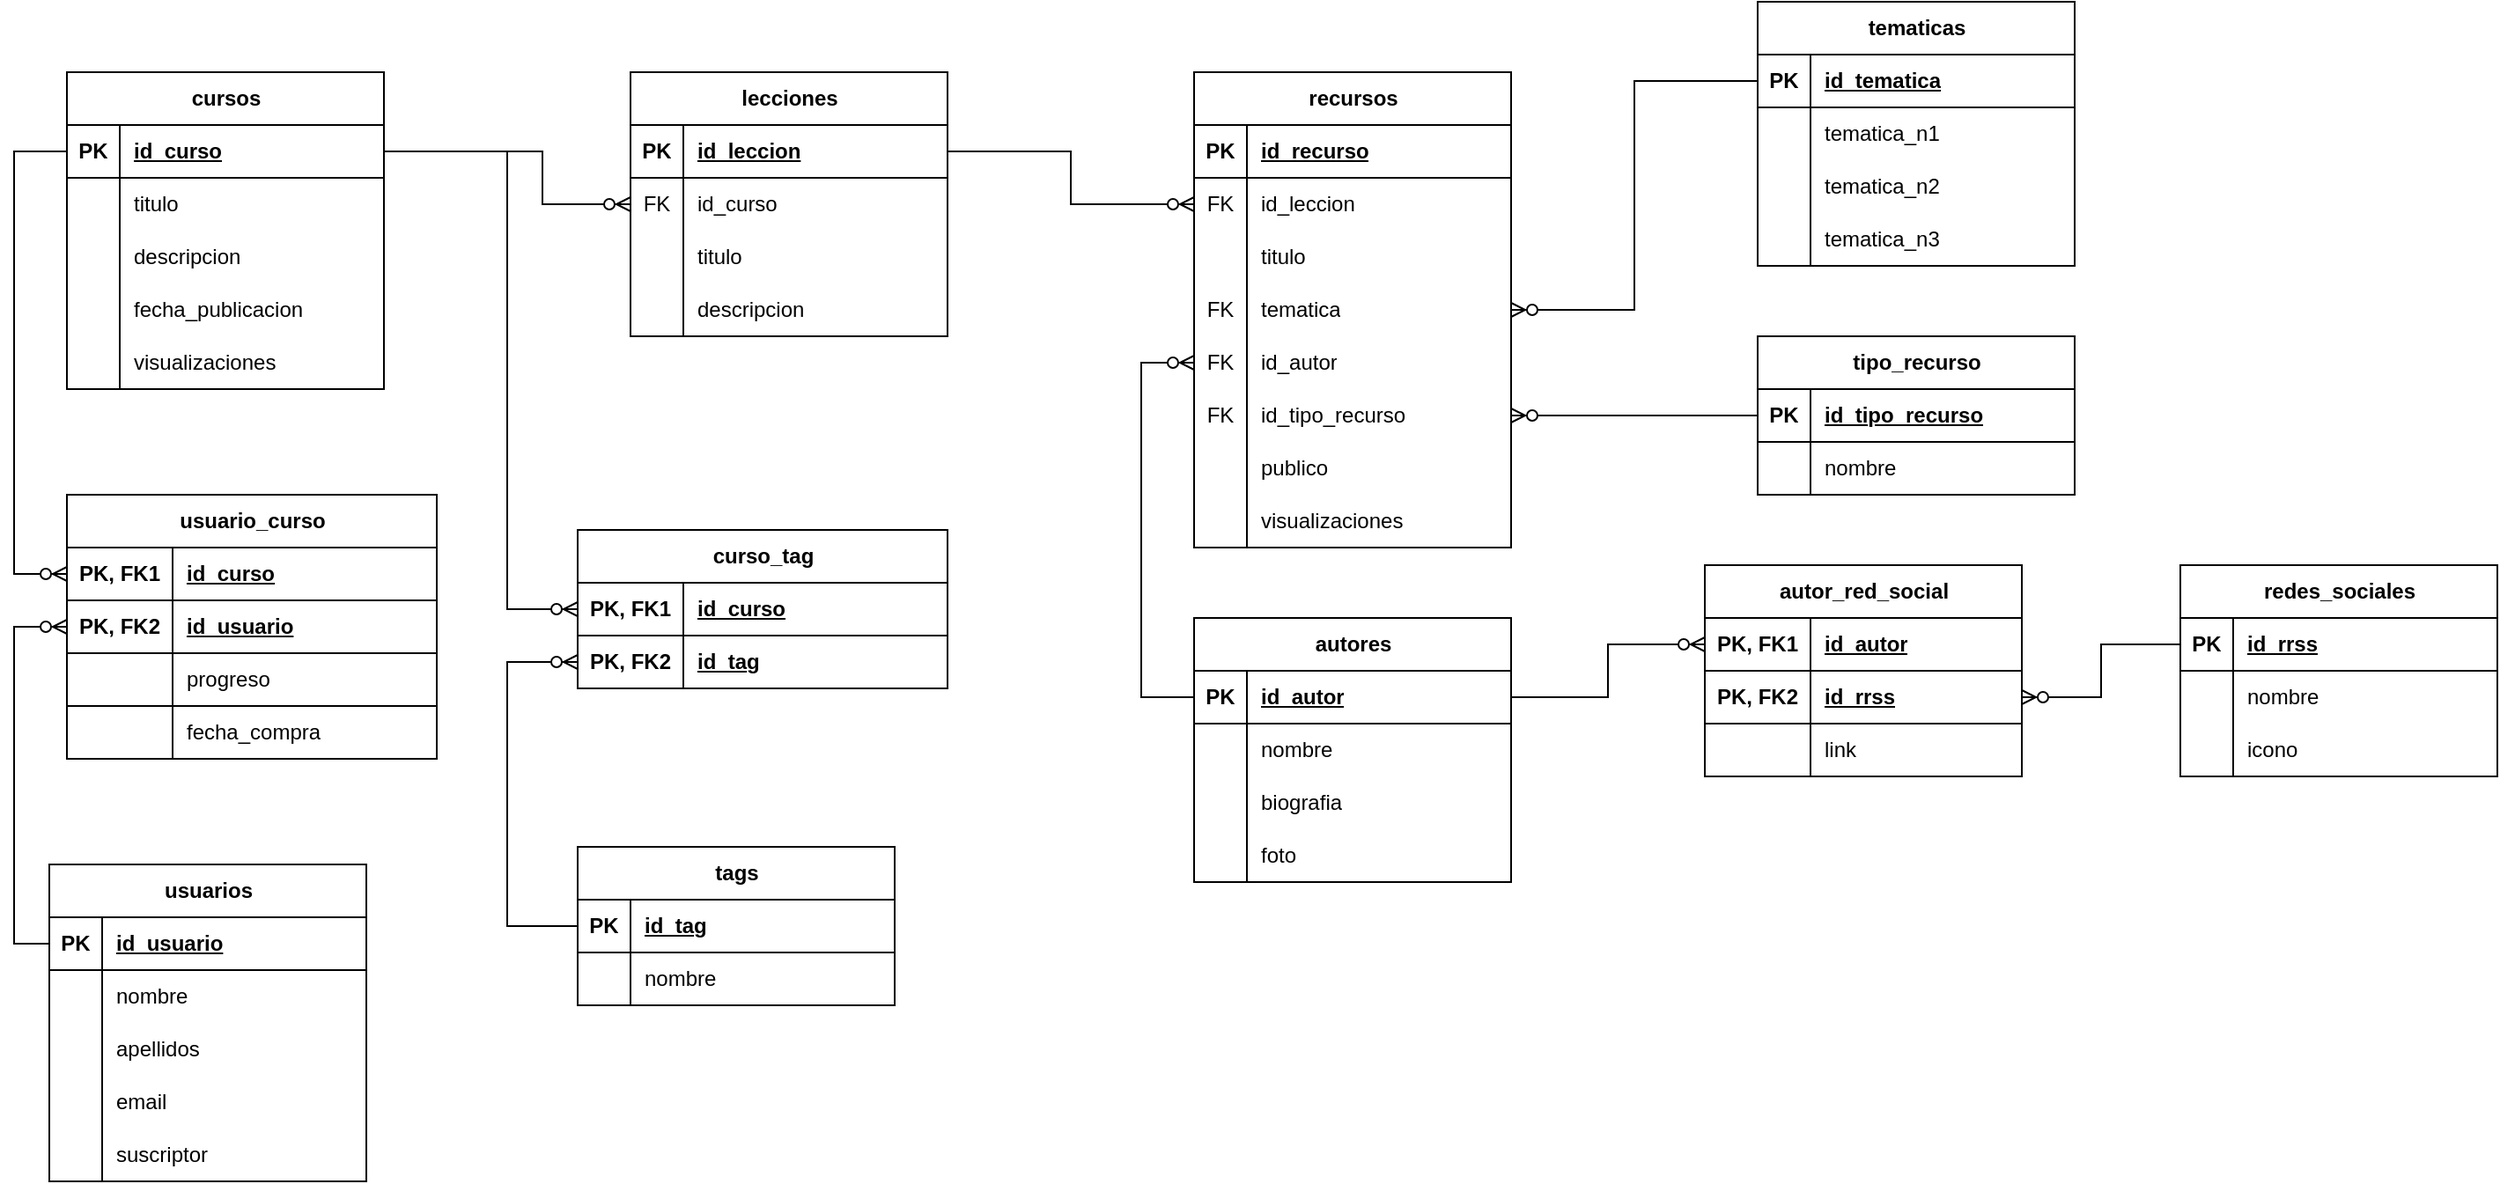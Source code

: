 <mxfile version="26.2.8">
  <diagram name="Página-1" id="FjMzwMUSbErjidR7K9Da">
    <mxGraphModel dx="1712" dy="-471" grid="1" gridSize="10" guides="1" tooltips="1" connect="1" arrows="1" fold="1" page="1" pageScale="1" pageWidth="827" pageHeight="1169" math="0" shadow="0">
      <root>
        <mxCell id="0" />
        <mxCell id="1" parent="0" />
        <mxCell id="FXsatNI8dLr1pFDbb4i8-1" value="cursos" style="shape=table;startSize=30;container=1;collapsible=1;childLayout=tableLayout;fixedRows=1;rowLines=0;fontStyle=1;align=center;resizeLast=1;html=1;" parent="1" vertex="1">
          <mxGeometry x="110" y="1280" width="180" height="180" as="geometry" />
        </mxCell>
        <mxCell id="FXsatNI8dLr1pFDbb4i8-2" value="" style="shape=tableRow;horizontal=0;startSize=0;swimlaneHead=0;swimlaneBody=0;fillColor=none;collapsible=0;dropTarget=0;points=[[0,0.5],[1,0.5]];portConstraint=eastwest;top=0;left=0;right=0;bottom=1;" parent="FXsatNI8dLr1pFDbb4i8-1" vertex="1">
          <mxGeometry y="30" width="180" height="30" as="geometry" />
        </mxCell>
        <mxCell id="FXsatNI8dLr1pFDbb4i8-3" value="PK" style="shape=partialRectangle;connectable=0;fillColor=none;top=0;left=0;bottom=0;right=0;fontStyle=1;overflow=hidden;whiteSpace=wrap;html=1;" parent="FXsatNI8dLr1pFDbb4i8-2" vertex="1">
          <mxGeometry width="30" height="30" as="geometry">
            <mxRectangle width="30" height="30" as="alternateBounds" />
          </mxGeometry>
        </mxCell>
        <mxCell id="FXsatNI8dLr1pFDbb4i8-4" value="id_curso" style="shape=partialRectangle;connectable=0;fillColor=none;top=0;left=0;bottom=0;right=0;align=left;spacingLeft=6;fontStyle=5;overflow=hidden;whiteSpace=wrap;html=1;" parent="FXsatNI8dLr1pFDbb4i8-2" vertex="1">
          <mxGeometry x="30" width="150" height="30" as="geometry">
            <mxRectangle width="150" height="30" as="alternateBounds" />
          </mxGeometry>
        </mxCell>
        <mxCell id="FXsatNI8dLr1pFDbb4i8-5" value="" style="shape=tableRow;horizontal=0;startSize=0;swimlaneHead=0;swimlaneBody=0;fillColor=none;collapsible=0;dropTarget=0;points=[[0,0.5],[1,0.5]];portConstraint=eastwest;top=0;left=0;right=0;bottom=0;" parent="FXsatNI8dLr1pFDbb4i8-1" vertex="1">
          <mxGeometry y="60" width="180" height="30" as="geometry" />
        </mxCell>
        <mxCell id="FXsatNI8dLr1pFDbb4i8-6" value="" style="shape=partialRectangle;connectable=0;fillColor=none;top=0;left=0;bottom=0;right=0;editable=1;overflow=hidden;whiteSpace=wrap;html=1;" parent="FXsatNI8dLr1pFDbb4i8-5" vertex="1">
          <mxGeometry width="30" height="30" as="geometry">
            <mxRectangle width="30" height="30" as="alternateBounds" />
          </mxGeometry>
        </mxCell>
        <mxCell id="FXsatNI8dLr1pFDbb4i8-7" value="titulo" style="shape=partialRectangle;connectable=0;fillColor=none;top=0;left=0;bottom=0;right=0;align=left;spacingLeft=6;overflow=hidden;whiteSpace=wrap;html=1;" parent="FXsatNI8dLr1pFDbb4i8-5" vertex="1">
          <mxGeometry x="30" width="150" height="30" as="geometry">
            <mxRectangle width="150" height="30" as="alternateBounds" />
          </mxGeometry>
        </mxCell>
        <mxCell id="FXsatNI8dLr1pFDbb4i8-14" value="" style="shape=tableRow;horizontal=0;startSize=0;swimlaneHead=0;swimlaneBody=0;fillColor=none;collapsible=0;dropTarget=0;points=[[0,0.5],[1,0.5]];portConstraint=eastwest;top=0;left=0;right=0;bottom=0;" parent="FXsatNI8dLr1pFDbb4i8-1" vertex="1">
          <mxGeometry y="90" width="180" height="30" as="geometry" />
        </mxCell>
        <mxCell id="FXsatNI8dLr1pFDbb4i8-15" value="" style="shape=partialRectangle;connectable=0;fillColor=none;top=0;left=0;bottom=0;right=0;editable=1;overflow=hidden;whiteSpace=wrap;html=1;" parent="FXsatNI8dLr1pFDbb4i8-14" vertex="1">
          <mxGeometry width="30" height="30" as="geometry">
            <mxRectangle width="30" height="30" as="alternateBounds" />
          </mxGeometry>
        </mxCell>
        <mxCell id="FXsatNI8dLr1pFDbb4i8-16" value="descripcion" style="shape=partialRectangle;connectable=0;fillColor=none;top=0;left=0;bottom=0;right=0;align=left;spacingLeft=6;overflow=hidden;whiteSpace=wrap;html=1;" parent="FXsatNI8dLr1pFDbb4i8-14" vertex="1">
          <mxGeometry x="30" width="150" height="30" as="geometry">
            <mxRectangle width="150" height="30" as="alternateBounds" />
          </mxGeometry>
        </mxCell>
        <mxCell id="FXsatNI8dLr1pFDbb4i8-11" value="" style="shape=tableRow;horizontal=0;startSize=0;swimlaneHead=0;swimlaneBody=0;fillColor=none;collapsible=0;dropTarget=0;points=[[0,0.5],[1,0.5]];portConstraint=eastwest;top=0;left=0;right=0;bottom=0;" parent="FXsatNI8dLr1pFDbb4i8-1" vertex="1">
          <mxGeometry y="120" width="180" height="30" as="geometry" />
        </mxCell>
        <mxCell id="FXsatNI8dLr1pFDbb4i8-12" value="" style="shape=partialRectangle;connectable=0;fillColor=none;top=0;left=0;bottom=0;right=0;editable=1;overflow=hidden;whiteSpace=wrap;html=1;" parent="FXsatNI8dLr1pFDbb4i8-11" vertex="1">
          <mxGeometry width="30" height="30" as="geometry">
            <mxRectangle width="30" height="30" as="alternateBounds" />
          </mxGeometry>
        </mxCell>
        <mxCell id="FXsatNI8dLr1pFDbb4i8-13" value="fecha_publicacion" style="shape=partialRectangle;connectable=0;fillColor=none;top=0;left=0;bottom=0;right=0;align=left;spacingLeft=6;overflow=hidden;whiteSpace=wrap;html=1;" parent="FXsatNI8dLr1pFDbb4i8-11" vertex="1">
          <mxGeometry x="30" width="150" height="30" as="geometry">
            <mxRectangle width="150" height="30" as="alternateBounds" />
          </mxGeometry>
        </mxCell>
        <mxCell id="ws1xLq05kjZ-GhgYhQx--262" value="" style="shape=tableRow;horizontal=0;startSize=0;swimlaneHead=0;swimlaneBody=0;fillColor=none;collapsible=0;dropTarget=0;points=[[0,0.5],[1,0.5]];portConstraint=eastwest;top=0;left=0;right=0;bottom=0;" vertex="1" parent="FXsatNI8dLr1pFDbb4i8-1">
          <mxGeometry y="150" width="180" height="30" as="geometry" />
        </mxCell>
        <mxCell id="ws1xLq05kjZ-GhgYhQx--263" value="" style="shape=partialRectangle;connectable=0;fillColor=none;top=0;left=0;bottom=0;right=0;editable=1;overflow=hidden;whiteSpace=wrap;html=1;" vertex="1" parent="ws1xLq05kjZ-GhgYhQx--262">
          <mxGeometry width="30" height="30" as="geometry">
            <mxRectangle width="30" height="30" as="alternateBounds" />
          </mxGeometry>
        </mxCell>
        <mxCell id="ws1xLq05kjZ-GhgYhQx--264" value="visualizaciones" style="shape=partialRectangle;connectable=0;fillColor=none;top=0;left=0;bottom=0;right=0;align=left;spacingLeft=6;overflow=hidden;whiteSpace=wrap;html=1;" vertex="1" parent="ws1xLq05kjZ-GhgYhQx--262">
          <mxGeometry x="30" width="150" height="30" as="geometry">
            <mxRectangle width="150" height="30" as="alternateBounds" />
          </mxGeometry>
        </mxCell>
        <mxCell id="FXsatNI8dLr1pFDbb4i8-17" value="lecciones" style="shape=table;startSize=30;container=1;collapsible=1;childLayout=tableLayout;fixedRows=1;rowLines=0;fontStyle=1;align=center;resizeLast=1;html=1;" parent="1" vertex="1">
          <mxGeometry x="430" y="1280" width="180" height="150" as="geometry" />
        </mxCell>
        <mxCell id="FXsatNI8dLr1pFDbb4i8-18" value="" style="shape=tableRow;horizontal=0;startSize=0;swimlaneHead=0;swimlaneBody=0;fillColor=none;collapsible=0;dropTarget=0;points=[[0,0.5],[1,0.5]];portConstraint=eastwest;top=0;left=0;right=0;bottom=1;" parent="FXsatNI8dLr1pFDbb4i8-17" vertex="1">
          <mxGeometry y="30" width="180" height="30" as="geometry" />
        </mxCell>
        <mxCell id="FXsatNI8dLr1pFDbb4i8-19" value="PK" style="shape=partialRectangle;connectable=0;fillColor=none;top=0;left=0;bottom=0;right=0;fontStyle=1;overflow=hidden;whiteSpace=wrap;html=1;" parent="FXsatNI8dLr1pFDbb4i8-18" vertex="1">
          <mxGeometry width="30" height="30" as="geometry">
            <mxRectangle width="30" height="30" as="alternateBounds" />
          </mxGeometry>
        </mxCell>
        <mxCell id="FXsatNI8dLr1pFDbb4i8-20" value="id_leccion" style="shape=partialRectangle;connectable=0;fillColor=none;top=0;left=0;bottom=0;right=0;align=left;spacingLeft=6;fontStyle=5;overflow=hidden;whiteSpace=wrap;html=1;" parent="FXsatNI8dLr1pFDbb4i8-18" vertex="1">
          <mxGeometry x="30" width="150" height="30" as="geometry">
            <mxRectangle width="150" height="30" as="alternateBounds" />
          </mxGeometry>
        </mxCell>
        <mxCell id="FXsatNI8dLr1pFDbb4i8-21" value="" style="shape=tableRow;horizontal=0;startSize=0;swimlaneHead=0;swimlaneBody=0;fillColor=none;collapsible=0;dropTarget=0;points=[[0,0.5],[1,0.5]];portConstraint=eastwest;top=0;left=0;right=0;bottom=0;" parent="FXsatNI8dLr1pFDbb4i8-17" vertex="1">
          <mxGeometry y="60" width="180" height="30" as="geometry" />
        </mxCell>
        <mxCell id="FXsatNI8dLr1pFDbb4i8-22" value="FK" style="shape=partialRectangle;connectable=0;fillColor=none;top=0;left=0;bottom=0;right=0;editable=1;overflow=hidden;whiteSpace=wrap;html=1;" parent="FXsatNI8dLr1pFDbb4i8-21" vertex="1">
          <mxGeometry width="30" height="30" as="geometry">
            <mxRectangle width="30" height="30" as="alternateBounds" />
          </mxGeometry>
        </mxCell>
        <mxCell id="FXsatNI8dLr1pFDbb4i8-23" value="id_curso" style="shape=partialRectangle;connectable=0;fillColor=none;top=0;left=0;bottom=0;right=0;align=left;spacingLeft=6;overflow=hidden;whiteSpace=wrap;html=1;" parent="FXsatNI8dLr1pFDbb4i8-21" vertex="1">
          <mxGeometry x="30" width="150" height="30" as="geometry">
            <mxRectangle width="150" height="30" as="alternateBounds" />
          </mxGeometry>
        </mxCell>
        <mxCell id="FXsatNI8dLr1pFDbb4i8-24" value="" style="shape=tableRow;horizontal=0;startSize=0;swimlaneHead=0;swimlaneBody=0;fillColor=none;collapsible=0;dropTarget=0;points=[[0,0.5],[1,0.5]];portConstraint=eastwest;top=0;left=0;right=0;bottom=0;" parent="FXsatNI8dLr1pFDbb4i8-17" vertex="1">
          <mxGeometry y="90" width="180" height="30" as="geometry" />
        </mxCell>
        <mxCell id="FXsatNI8dLr1pFDbb4i8-25" value="&lt;span style=&quot;white-space: pre;&quot;&gt;&#x9;&lt;/span&gt;" style="shape=partialRectangle;connectable=0;fillColor=none;top=0;left=0;bottom=0;right=0;editable=1;overflow=hidden;whiteSpace=wrap;html=1;" parent="FXsatNI8dLr1pFDbb4i8-24" vertex="1">
          <mxGeometry width="30" height="30" as="geometry">
            <mxRectangle width="30" height="30" as="alternateBounds" />
          </mxGeometry>
        </mxCell>
        <mxCell id="FXsatNI8dLr1pFDbb4i8-26" value="titulo" style="shape=partialRectangle;connectable=0;fillColor=none;top=0;left=0;bottom=0;right=0;align=left;spacingLeft=6;overflow=hidden;whiteSpace=wrap;html=1;" parent="FXsatNI8dLr1pFDbb4i8-24" vertex="1">
          <mxGeometry x="30" width="150" height="30" as="geometry">
            <mxRectangle width="150" height="30" as="alternateBounds" />
          </mxGeometry>
        </mxCell>
        <mxCell id="FXsatNI8dLr1pFDbb4i8-27" value="" style="shape=tableRow;horizontal=0;startSize=0;swimlaneHead=0;swimlaneBody=0;fillColor=none;collapsible=0;dropTarget=0;points=[[0,0.5],[1,0.5]];portConstraint=eastwest;top=0;left=0;right=0;bottom=0;" parent="FXsatNI8dLr1pFDbb4i8-17" vertex="1">
          <mxGeometry y="120" width="180" height="30" as="geometry" />
        </mxCell>
        <mxCell id="FXsatNI8dLr1pFDbb4i8-28" value="" style="shape=partialRectangle;connectable=0;fillColor=none;top=0;left=0;bottom=0;right=0;editable=1;overflow=hidden;whiteSpace=wrap;html=1;" parent="FXsatNI8dLr1pFDbb4i8-27" vertex="1">
          <mxGeometry width="30" height="30" as="geometry">
            <mxRectangle width="30" height="30" as="alternateBounds" />
          </mxGeometry>
        </mxCell>
        <mxCell id="FXsatNI8dLr1pFDbb4i8-29" value="descripcion" style="shape=partialRectangle;connectable=0;fillColor=none;top=0;left=0;bottom=0;right=0;align=left;spacingLeft=6;overflow=hidden;whiteSpace=wrap;html=1;" parent="FXsatNI8dLr1pFDbb4i8-27" vertex="1">
          <mxGeometry x="30" width="150" height="30" as="geometry">
            <mxRectangle width="150" height="30" as="alternateBounds" />
          </mxGeometry>
        </mxCell>
        <mxCell id="FXsatNI8dLr1pFDbb4i8-30" value="recursos" style="shape=table;startSize=30;container=1;collapsible=1;childLayout=tableLayout;fixedRows=1;rowLines=0;fontStyle=1;align=center;resizeLast=1;html=1;" parent="1" vertex="1">
          <mxGeometry x="750" y="1280" width="180" height="270" as="geometry" />
        </mxCell>
        <mxCell id="FXsatNI8dLr1pFDbb4i8-31" value="" style="shape=tableRow;horizontal=0;startSize=0;swimlaneHead=0;swimlaneBody=0;fillColor=none;collapsible=0;dropTarget=0;points=[[0,0.5],[1,0.5]];portConstraint=eastwest;top=0;left=0;right=0;bottom=1;" parent="FXsatNI8dLr1pFDbb4i8-30" vertex="1">
          <mxGeometry y="30" width="180" height="30" as="geometry" />
        </mxCell>
        <mxCell id="FXsatNI8dLr1pFDbb4i8-32" value="PK" style="shape=partialRectangle;connectable=0;fillColor=none;top=0;left=0;bottom=0;right=0;fontStyle=1;overflow=hidden;whiteSpace=wrap;html=1;" parent="FXsatNI8dLr1pFDbb4i8-31" vertex="1">
          <mxGeometry width="30" height="30" as="geometry">
            <mxRectangle width="30" height="30" as="alternateBounds" />
          </mxGeometry>
        </mxCell>
        <mxCell id="FXsatNI8dLr1pFDbb4i8-33" value="id_recurso" style="shape=partialRectangle;connectable=0;fillColor=none;top=0;left=0;bottom=0;right=0;align=left;spacingLeft=6;fontStyle=5;overflow=hidden;whiteSpace=wrap;html=1;" parent="FXsatNI8dLr1pFDbb4i8-31" vertex="1">
          <mxGeometry x="30" width="150" height="30" as="geometry">
            <mxRectangle width="150" height="30" as="alternateBounds" />
          </mxGeometry>
        </mxCell>
        <mxCell id="FXsatNI8dLr1pFDbb4i8-34" value="" style="shape=tableRow;horizontal=0;startSize=0;swimlaneHead=0;swimlaneBody=0;fillColor=none;collapsible=0;dropTarget=0;points=[[0,0.5],[1,0.5]];portConstraint=eastwest;top=0;left=0;right=0;bottom=0;" parent="FXsatNI8dLr1pFDbb4i8-30" vertex="1">
          <mxGeometry y="60" width="180" height="30" as="geometry" />
        </mxCell>
        <mxCell id="FXsatNI8dLr1pFDbb4i8-35" value="FK" style="shape=partialRectangle;connectable=0;fillColor=none;top=0;left=0;bottom=0;right=0;editable=1;overflow=hidden;whiteSpace=wrap;html=1;" parent="FXsatNI8dLr1pFDbb4i8-34" vertex="1">
          <mxGeometry width="30" height="30" as="geometry">
            <mxRectangle width="30" height="30" as="alternateBounds" />
          </mxGeometry>
        </mxCell>
        <mxCell id="FXsatNI8dLr1pFDbb4i8-36" value="id_leccion" style="shape=partialRectangle;connectable=0;fillColor=none;top=0;left=0;bottom=0;right=0;align=left;spacingLeft=6;overflow=hidden;whiteSpace=wrap;html=1;" parent="FXsatNI8dLr1pFDbb4i8-34" vertex="1">
          <mxGeometry x="30" width="150" height="30" as="geometry">
            <mxRectangle width="150" height="30" as="alternateBounds" />
          </mxGeometry>
        </mxCell>
        <mxCell id="ws1xLq05kjZ-GhgYhQx--1" value="" style="shape=tableRow;horizontal=0;startSize=0;swimlaneHead=0;swimlaneBody=0;fillColor=none;collapsible=0;dropTarget=0;points=[[0,0.5],[1,0.5]];portConstraint=eastwest;top=0;left=0;right=0;bottom=0;" vertex="1" parent="FXsatNI8dLr1pFDbb4i8-30">
          <mxGeometry y="90" width="180" height="30" as="geometry" />
        </mxCell>
        <mxCell id="ws1xLq05kjZ-GhgYhQx--2" value="" style="shape=partialRectangle;connectable=0;fillColor=none;top=0;left=0;bottom=0;right=0;editable=1;overflow=hidden;whiteSpace=wrap;html=1;" vertex="1" parent="ws1xLq05kjZ-GhgYhQx--1">
          <mxGeometry width="30" height="30" as="geometry">
            <mxRectangle width="30" height="30" as="alternateBounds" />
          </mxGeometry>
        </mxCell>
        <mxCell id="ws1xLq05kjZ-GhgYhQx--3" value="titulo" style="shape=partialRectangle;connectable=0;fillColor=none;top=0;left=0;bottom=0;right=0;align=left;spacingLeft=6;overflow=hidden;whiteSpace=wrap;html=1;" vertex="1" parent="ws1xLq05kjZ-GhgYhQx--1">
          <mxGeometry x="30" width="150" height="30" as="geometry">
            <mxRectangle width="150" height="30" as="alternateBounds" />
          </mxGeometry>
        </mxCell>
        <mxCell id="FXsatNI8dLr1pFDbb4i8-37" value="" style="shape=tableRow;horizontal=0;startSize=0;swimlaneHead=0;swimlaneBody=0;fillColor=none;collapsible=0;dropTarget=0;points=[[0,0.5],[1,0.5]];portConstraint=eastwest;top=0;left=0;right=0;bottom=0;" parent="FXsatNI8dLr1pFDbb4i8-30" vertex="1">
          <mxGeometry y="120" width="180" height="30" as="geometry" />
        </mxCell>
        <mxCell id="FXsatNI8dLr1pFDbb4i8-38" value="&lt;div&gt;FK&lt;/div&gt;" style="shape=partialRectangle;connectable=0;fillColor=none;top=0;left=0;bottom=0;right=0;editable=1;overflow=hidden;whiteSpace=wrap;html=1;" parent="FXsatNI8dLr1pFDbb4i8-37" vertex="1">
          <mxGeometry width="30" height="30" as="geometry">
            <mxRectangle width="30" height="30" as="alternateBounds" />
          </mxGeometry>
        </mxCell>
        <mxCell id="FXsatNI8dLr1pFDbb4i8-39" value="&lt;div&gt;tematica&lt;/div&gt;" style="shape=partialRectangle;connectable=0;fillColor=none;top=0;left=0;bottom=0;right=0;align=left;spacingLeft=6;overflow=hidden;whiteSpace=wrap;html=1;" parent="FXsatNI8dLr1pFDbb4i8-37" vertex="1">
          <mxGeometry x="30" width="150" height="30" as="geometry">
            <mxRectangle width="150" height="30" as="alternateBounds" />
          </mxGeometry>
        </mxCell>
        <mxCell id="FXsatNI8dLr1pFDbb4i8-56" value="" style="shape=tableRow;horizontal=0;startSize=0;swimlaneHead=0;swimlaneBody=0;fillColor=none;collapsible=0;dropTarget=0;points=[[0,0.5],[1,0.5]];portConstraint=eastwest;top=0;left=0;right=0;bottom=0;" parent="FXsatNI8dLr1pFDbb4i8-30" vertex="1">
          <mxGeometry y="150" width="180" height="30" as="geometry" />
        </mxCell>
        <mxCell id="FXsatNI8dLr1pFDbb4i8-57" value="FK" style="shape=partialRectangle;connectable=0;fillColor=none;top=0;left=0;bottom=0;right=0;editable=1;overflow=hidden;whiteSpace=wrap;html=1;" parent="FXsatNI8dLr1pFDbb4i8-56" vertex="1">
          <mxGeometry width="30" height="30" as="geometry">
            <mxRectangle width="30" height="30" as="alternateBounds" />
          </mxGeometry>
        </mxCell>
        <mxCell id="FXsatNI8dLr1pFDbb4i8-58" value="id_autor" style="shape=partialRectangle;connectable=0;fillColor=none;top=0;left=0;bottom=0;right=0;align=left;spacingLeft=6;overflow=hidden;whiteSpace=wrap;html=1;" parent="FXsatNI8dLr1pFDbb4i8-56" vertex="1">
          <mxGeometry x="30" width="150" height="30" as="geometry">
            <mxRectangle width="150" height="30" as="alternateBounds" />
          </mxGeometry>
        </mxCell>
        <mxCell id="FXsatNI8dLr1pFDbb4i8-40" value="" style="shape=tableRow;horizontal=0;startSize=0;swimlaneHead=0;swimlaneBody=0;fillColor=none;collapsible=0;dropTarget=0;points=[[0,0.5],[1,0.5]];portConstraint=eastwest;top=0;left=0;right=0;bottom=0;" parent="FXsatNI8dLr1pFDbb4i8-30" vertex="1">
          <mxGeometry y="180" width="180" height="30" as="geometry" />
        </mxCell>
        <mxCell id="FXsatNI8dLr1pFDbb4i8-41" value="FK" style="shape=partialRectangle;connectable=0;fillColor=none;top=0;left=0;bottom=0;right=0;editable=1;overflow=hidden;whiteSpace=wrap;html=1;" parent="FXsatNI8dLr1pFDbb4i8-40" vertex="1">
          <mxGeometry width="30" height="30" as="geometry">
            <mxRectangle width="30" height="30" as="alternateBounds" />
          </mxGeometry>
        </mxCell>
        <mxCell id="FXsatNI8dLr1pFDbb4i8-42" value="id_tipo_recurso" style="shape=partialRectangle;connectable=0;fillColor=none;top=0;left=0;bottom=0;right=0;align=left;spacingLeft=6;overflow=hidden;whiteSpace=wrap;html=1;" parent="FXsatNI8dLr1pFDbb4i8-40" vertex="1">
          <mxGeometry x="30" width="150" height="30" as="geometry">
            <mxRectangle width="150" height="30" as="alternateBounds" />
          </mxGeometry>
        </mxCell>
        <mxCell id="ws1xLq05kjZ-GhgYhQx--156" value="" style="shape=tableRow;horizontal=0;startSize=0;swimlaneHead=0;swimlaneBody=0;fillColor=none;collapsible=0;dropTarget=0;points=[[0,0.5],[1,0.5]];portConstraint=eastwest;top=0;left=0;right=0;bottom=0;" vertex="1" parent="FXsatNI8dLr1pFDbb4i8-30">
          <mxGeometry y="210" width="180" height="30" as="geometry" />
        </mxCell>
        <mxCell id="ws1xLq05kjZ-GhgYhQx--157" value="" style="shape=partialRectangle;connectable=0;fillColor=none;top=0;left=0;bottom=0;right=0;editable=1;overflow=hidden;whiteSpace=wrap;html=1;" vertex="1" parent="ws1xLq05kjZ-GhgYhQx--156">
          <mxGeometry width="30" height="30" as="geometry">
            <mxRectangle width="30" height="30" as="alternateBounds" />
          </mxGeometry>
        </mxCell>
        <mxCell id="ws1xLq05kjZ-GhgYhQx--158" value="publico" style="shape=partialRectangle;connectable=0;fillColor=none;top=0;left=0;bottom=0;right=0;align=left;spacingLeft=6;overflow=hidden;whiteSpace=wrap;html=1;" vertex="1" parent="ws1xLq05kjZ-GhgYhQx--156">
          <mxGeometry x="30" width="150" height="30" as="geometry">
            <mxRectangle width="150" height="30" as="alternateBounds" />
          </mxGeometry>
        </mxCell>
        <mxCell id="ws1xLq05kjZ-GhgYhQx--208" value="" style="shape=tableRow;horizontal=0;startSize=0;swimlaneHead=0;swimlaneBody=0;fillColor=none;collapsible=0;dropTarget=0;points=[[0,0.5],[1,0.5]];portConstraint=eastwest;top=0;left=0;right=0;bottom=0;" vertex="1" parent="FXsatNI8dLr1pFDbb4i8-30">
          <mxGeometry y="240" width="180" height="30" as="geometry" />
        </mxCell>
        <mxCell id="ws1xLq05kjZ-GhgYhQx--209" value="" style="shape=partialRectangle;connectable=0;fillColor=none;top=0;left=0;bottom=0;right=0;editable=1;overflow=hidden;whiteSpace=wrap;html=1;" vertex="1" parent="ws1xLq05kjZ-GhgYhQx--208">
          <mxGeometry width="30" height="30" as="geometry">
            <mxRectangle width="30" height="30" as="alternateBounds" />
          </mxGeometry>
        </mxCell>
        <mxCell id="ws1xLq05kjZ-GhgYhQx--210" value="visualizaciones" style="shape=partialRectangle;connectable=0;fillColor=none;top=0;left=0;bottom=0;right=0;align=left;spacingLeft=6;overflow=hidden;whiteSpace=wrap;html=1;" vertex="1" parent="ws1xLq05kjZ-GhgYhQx--208">
          <mxGeometry x="30" width="150" height="30" as="geometry">
            <mxRectangle width="150" height="30" as="alternateBounds" />
          </mxGeometry>
        </mxCell>
        <mxCell id="FXsatNI8dLr1pFDbb4i8-43" value="tipo_recurso" style="shape=table;startSize=30;container=1;collapsible=1;childLayout=tableLayout;fixedRows=1;rowLines=0;fontStyle=1;align=center;resizeLast=1;html=1;" parent="1" vertex="1">
          <mxGeometry x="1070" y="1430" width="180" height="90" as="geometry" />
        </mxCell>
        <mxCell id="FXsatNI8dLr1pFDbb4i8-44" value="" style="shape=tableRow;horizontal=0;startSize=0;swimlaneHead=0;swimlaneBody=0;fillColor=none;collapsible=0;dropTarget=0;points=[[0,0.5],[1,0.5]];portConstraint=eastwest;top=0;left=0;right=0;bottom=1;" parent="FXsatNI8dLr1pFDbb4i8-43" vertex="1">
          <mxGeometry y="30" width="180" height="30" as="geometry" />
        </mxCell>
        <mxCell id="FXsatNI8dLr1pFDbb4i8-45" value="PK" style="shape=partialRectangle;connectable=0;fillColor=none;top=0;left=0;bottom=0;right=0;fontStyle=1;overflow=hidden;whiteSpace=wrap;html=1;" parent="FXsatNI8dLr1pFDbb4i8-44" vertex="1">
          <mxGeometry width="30" height="30" as="geometry">
            <mxRectangle width="30" height="30" as="alternateBounds" />
          </mxGeometry>
        </mxCell>
        <mxCell id="FXsatNI8dLr1pFDbb4i8-46" value="id_tipo_recurso" style="shape=partialRectangle;connectable=0;fillColor=none;top=0;left=0;bottom=0;right=0;align=left;spacingLeft=6;fontStyle=5;overflow=hidden;whiteSpace=wrap;html=1;" parent="FXsatNI8dLr1pFDbb4i8-44" vertex="1">
          <mxGeometry x="30" width="150" height="30" as="geometry">
            <mxRectangle width="150" height="30" as="alternateBounds" />
          </mxGeometry>
        </mxCell>
        <mxCell id="FXsatNI8dLr1pFDbb4i8-47" value="" style="shape=tableRow;horizontal=0;startSize=0;swimlaneHead=0;swimlaneBody=0;fillColor=none;collapsible=0;dropTarget=0;points=[[0,0.5],[1,0.5]];portConstraint=eastwest;top=0;left=0;right=0;bottom=0;" parent="FXsatNI8dLr1pFDbb4i8-43" vertex="1">
          <mxGeometry y="60" width="180" height="30" as="geometry" />
        </mxCell>
        <mxCell id="FXsatNI8dLr1pFDbb4i8-48" value="" style="shape=partialRectangle;connectable=0;fillColor=none;top=0;left=0;bottom=0;right=0;editable=1;overflow=hidden;whiteSpace=wrap;html=1;" parent="FXsatNI8dLr1pFDbb4i8-47" vertex="1">
          <mxGeometry width="30" height="30" as="geometry">
            <mxRectangle width="30" height="30" as="alternateBounds" />
          </mxGeometry>
        </mxCell>
        <mxCell id="FXsatNI8dLr1pFDbb4i8-49" value="nombre" style="shape=partialRectangle;connectable=0;fillColor=none;top=0;left=0;bottom=0;right=0;align=left;spacingLeft=6;overflow=hidden;whiteSpace=wrap;html=1;" parent="FXsatNI8dLr1pFDbb4i8-47" vertex="1">
          <mxGeometry x="30" width="150" height="30" as="geometry">
            <mxRectangle width="150" height="30" as="alternateBounds" />
          </mxGeometry>
        </mxCell>
        <mxCell id="FXsatNI8dLr1pFDbb4i8-75" value="autores" style="shape=table;startSize=30;container=1;collapsible=1;childLayout=tableLayout;fixedRows=1;rowLines=0;fontStyle=1;align=center;resizeLast=1;html=1;" parent="1" vertex="1">
          <mxGeometry x="750" y="1590" width="180" height="150" as="geometry" />
        </mxCell>
        <mxCell id="FXsatNI8dLr1pFDbb4i8-76" value="" style="shape=tableRow;horizontal=0;startSize=0;swimlaneHead=0;swimlaneBody=0;fillColor=none;collapsible=0;dropTarget=0;points=[[0,0.5],[1,0.5]];portConstraint=eastwest;top=0;left=0;right=0;bottom=1;" parent="FXsatNI8dLr1pFDbb4i8-75" vertex="1">
          <mxGeometry y="30" width="180" height="30" as="geometry" />
        </mxCell>
        <mxCell id="FXsatNI8dLr1pFDbb4i8-77" value="PK" style="shape=partialRectangle;connectable=0;fillColor=none;top=0;left=0;bottom=0;right=0;fontStyle=1;overflow=hidden;whiteSpace=wrap;html=1;" parent="FXsatNI8dLr1pFDbb4i8-76" vertex="1">
          <mxGeometry width="30" height="30" as="geometry">
            <mxRectangle width="30" height="30" as="alternateBounds" />
          </mxGeometry>
        </mxCell>
        <mxCell id="FXsatNI8dLr1pFDbb4i8-78" value="id_autor" style="shape=partialRectangle;connectable=0;fillColor=none;top=0;left=0;bottom=0;right=0;align=left;spacingLeft=6;fontStyle=5;overflow=hidden;whiteSpace=wrap;html=1;" parent="FXsatNI8dLr1pFDbb4i8-76" vertex="1">
          <mxGeometry x="30" width="150" height="30" as="geometry">
            <mxRectangle width="150" height="30" as="alternateBounds" />
          </mxGeometry>
        </mxCell>
        <mxCell id="FXsatNI8dLr1pFDbb4i8-79" value="" style="shape=tableRow;horizontal=0;startSize=0;swimlaneHead=0;swimlaneBody=0;fillColor=none;collapsible=0;dropTarget=0;points=[[0,0.5],[1,0.5]];portConstraint=eastwest;top=0;left=0;right=0;bottom=0;" parent="FXsatNI8dLr1pFDbb4i8-75" vertex="1">
          <mxGeometry y="60" width="180" height="30" as="geometry" />
        </mxCell>
        <mxCell id="FXsatNI8dLr1pFDbb4i8-80" value="" style="shape=partialRectangle;connectable=0;fillColor=none;top=0;left=0;bottom=0;right=0;editable=1;overflow=hidden;whiteSpace=wrap;html=1;" parent="FXsatNI8dLr1pFDbb4i8-79" vertex="1">
          <mxGeometry width="30" height="30" as="geometry">
            <mxRectangle width="30" height="30" as="alternateBounds" />
          </mxGeometry>
        </mxCell>
        <mxCell id="FXsatNI8dLr1pFDbb4i8-81" value="nombre" style="shape=partialRectangle;connectable=0;fillColor=none;top=0;left=0;bottom=0;right=0;align=left;spacingLeft=6;overflow=hidden;whiteSpace=wrap;html=1;" parent="FXsatNI8dLr1pFDbb4i8-79" vertex="1">
          <mxGeometry x="30" width="150" height="30" as="geometry">
            <mxRectangle width="150" height="30" as="alternateBounds" />
          </mxGeometry>
        </mxCell>
        <mxCell id="FXsatNI8dLr1pFDbb4i8-82" value="" style="shape=tableRow;horizontal=0;startSize=0;swimlaneHead=0;swimlaneBody=0;fillColor=none;collapsible=0;dropTarget=0;points=[[0,0.5],[1,0.5]];portConstraint=eastwest;top=0;left=0;right=0;bottom=0;" parent="FXsatNI8dLr1pFDbb4i8-75" vertex="1">
          <mxGeometry y="90" width="180" height="30" as="geometry" />
        </mxCell>
        <mxCell id="FXsatNI8dLr1pFDbb4i8-83" value="" style="shape=partialRectangle;connectable=0;fillColor=none;top=0;left=0;bottom=0;right=0;editable=1;overflow=hidden;whiteSpace=wrap;html=1;" parent="FXsatNI8dLr1pFDbb4i8-82" vertex="1">
          <mxGeometry width="30" height="30" as="geometry">
            <mxRectangle width="30" height="30" as="alternateBounds" />
          </mxGeometry>
        </mxCell>
        <mxCell id="FXsatNI8dLr1pFDbb4i8-84" value="biografia" style="shape=partialRectangle;connectable=0;fillColor=none;top=0;left=0;bottom=0;right=0;align=left;spacingLeft=6;overflow=hidden;whiteSpace=wrap;html=1;" parent="FXsatNI8dLr1pFDbb4i8-82" vertex="1">
          <mxGeometry x="30" width="150" height="30" as="geometry">
            <mxRectangle width="150" height="30" as="alternateBounds" />
          </mxGeometry>
        </mxCell>
        <mxCell id="FXsatNI8dLr1pFDbb4i8-88" value="" style="shape=tableRow;horizontal=0;startSize=0;swimlaneHead=0;swimlaneBody=0;fillColor=none;collapsible=0;dropTarget=0;points=[[0,0.5],[1,0.5]];portConstraint=eastwest;top=0;left=0;right=0;bottom=0;" parent="FXsatNI8dLr1pFDbb4i8-75" vertex="1">
          <mxGeometry y="120" width="180" height="30" as="geometry" />
        </mxCell>
        <mxCell id="FXsatNI8dLr1pFDbb4i8-89" value="" style="shape=partialRectangle;connectable=0;fillColor=none;top=0;left=0;bottom=0;right=0;editable=1;overflow=hidden;whiteSpace=wrap;html=1;" parent="FXsatNI8dLr1pFDbb4i8-88" vertex="1">
          <mxGeometry width="30" height="30" as="geometry">
            <mxRectangle width="30" height="30" as="alternateBounds" />
          </mxGeometry>
        </mxCell>
        <mxCell id="FXsatNI8dLr1pFDbb4i8-90" value="foto" style="shape=partialRectangle;connectable=0;fillColor=none;top=0;left=0;bottom=0;right=0;align=left;spacingLeft=6;overflow=hidden;whiteSpace=wrap;html=1;" parent="FXsatNI8dLr1pFDbb4i8-88" vertex="1">
          <mxGeometry x="30" width="150" height="30" as="geometry">
            <mxRectangle width="150" height="30" as="alternateBounds" />
          </mxGeometry>
        </mxCell>
        <mxCell id="FXsatNI8dLr1pFDbb4i8-91" value="redes_sociales" style="shape=table;startSize=30;container=1;collapsible=1;childLayout=tableLayout;fixedRows=1;rowLines=0;fontStyle=1;align=center;resizeLast=1;html=1;" parent="1" vertex="1">
          <mxGeometry x="1310" y="1560" width="180" height="120" as="geometry" />
        </mxCell>
        <mxCell id="FXsatNI8dLr1pFDbb4i8-92" value="" style="shape=tableRow;horizontal=0;startSize=0;swimlaneHead=0;swimlaneBody=0;fillColor=none;collapsible=0;dropTarget=0;points=[[0,0.5],[1,0.5]];portConstraint=eastwest;top=0;left=0;right=0;bottom=1;" parent="FXsatNI8dLr1pFDbb4i8-91" vertex="1">
          <mxGeometry y="30" width="180" height="30" as="geometry" />
        </mxCell>
        <mxCell id="FXsatNI8dLr1pFDbb4i8-93" value="PK" style="shape=partialRectangle;connectable=0;fillColor=none;top=0;left=0;bottom=0;right=0;fontStyle=1;overflow=hidden;whiteSpace=wrap;html=1;" parent="FXsatNI8dLr1pFDbb4i8-92" vertex="1">
          <mxGeometry width="30" height="30" as="geometry">
            <mxRectangle width="30" height="30" as="alternateBounds" />
          </mxGeometry>
        </mxCell>
        <mxCell id="FXsatNI8dLr1pFDbb4i8-94" value="id_rrss" style="shape=partialRectangle;connectable=0;fillColor=none;top=0;left=0;bottom=0;right=0;align=left;spacingLeft=6;fontStyle=5;overflow=hidden;whiteSpace=wrap;html=1;" parent="FXsatNI8dLr1pFDbb4i8-92" vertex="1">
          <mxGeometry x="30" width="150" height="30" as="geometry">
            <mxRectangle width="150" height="30" as="alternateBounds" />
          </mxGeometry>
        </mxCell>
        <mxCell id="FXsatNI8dLr1pFDbb4i8-101" value="" style="shape=tableRow;horizontal=0;startSize=0;swimlaneHead=0;swimlaneBody=0;fillColor=none;collapsible=0;dropTarget=0;points=[[0,0.5],[1,0.5]];portConstraint=eastwest;top=0;left=0;right=0;bottom=0;" parent="FXsatNI8dLr1pFDbb4i8-91" vertex="1">
          <mxGeometry y="60" width="180" height="30" as="geometry" />
        </mxCell>
        <mxCell id="FXsatNI8dLr1pFDbb4i8-102" value="" style="shape=partialRectangle;connectable=0;fillColor=none;top=0;left=0;bottom=0;right=0;editable=1;overflow=hidden;whiteSpace=wrap;html=1;" parent="FXsatNI8dLr1pFDbb4i8-101" vertex="1">
          <mxGeometry width="30" height="30" as="geometry">
            <mxRectangle width="30" height="30" as="alternateBounds" />
          </mxGeometry>
        </mxCell>
        <mxCell id="FXsatNI8dLr1pFDbb4i8-103" value="nombre" style="shape=partialRectangle;connectable=0;fillColor=none;top=0;left=0;bottom=0;right=0;align=left;spacingLeft=6;overflow=hidden;whiteSpace=wrap;html=1;" parent="FXsatNI8dLr1pFDbb4i8-101" vertex="1">
          <mxGeometry x="30" width="150" height="30" as="geometry">
            <mxRectangle width="150" height="30" as="alternateBounds" />
          </mxGeometry>
        </mxCell>
        <mxCell id="ws1xLq05kjZ-GhgYhQx--125" value="" style="shape=tableRow;horizontal=0;startSize=0;swimlaneHead=0;swimlaneBody=0;fillColor=none;collapsible=0;dropTarget=0;points=[[0,0.5],[1,0.5]];portConstraint=eastwest;top=0;left=0;right=0;bottom=0;" vertex="1" parent="FXsatNI8dLr1pFDbb4i8-91">
          <mxGeometry y="90" width="180" height="30" as="geometry" />
        </mxCell>
        <mxCell id="ws1xLq05kjZ-GhgYhQx--126" value="" style="shape=partialRectangle;connectable=0;fillColor=none;top=0;left=0;bottom=0;right=0;editable=1;overflow=hidden;whiteSpace=wrap;html=1;" vertex="1" parent="ws1xLq05kjZ-GhgYhQx--125">
          <mxGeometry width="30" height="30" as="geometry">
            <mxRectangle width="30" height="30" as="alternateBounds" />
          </mxGeometry>
        </mxCell>
        <mxCell id="ws1xLq05kjZ-GhgYhQx--127" value="icono" style="shape=partialRectangle;connectable=0;fillColor=none;top=0;left=0;bottom=0;right=0;align=left;spacingLeft=6;overflow=hidden;whiteSpace=wrap;html=1;" vertex="1" parent="ws1xLq05kjZ-GhgYhQx--125">
          <mxGeometry x="30" width="150" height="30" as="geometry">
            <mxRectangle width="150" height="30" as="alternateBounds" />
          </mxGeometry>
        </mxCell>
        <mxCell id="ws1xLq05kjZ-GhgYhQx--4" value="&lt;div&gt;tematicas&lt;/div&gt;" style="shape=table;startSize=30;container=1;collapsible=1;childLayout=tableLayout;fixedRows=1;rowLines=0;fontStyle=1;align=center;resizeLast=1;html=1;" vertex="1" parent="1">
          <mxGeometry x="1070" y="1240" width="180" height="150" as="geometry" />
        </mxCell>
        <mxCell id="ws1xLq05kjZ-GhgYhQx--5" value="" style="shape=tableRow;horizontal=0;startSize=0;swimlaneHead=0;swimlaneBody=0;fillColor=none;collapsible=0;dropTarget=0;points=[[0,0.5],[1,0.5]];portConstraint=eastwest;top=0;left=0;right=0;bottom=1;" vertex="1" parent="ws1xLq05kjZ-GhgYhQx--4">
          <mxGeometry y="30" width="180" height="30" as="geometry" />
        </mxCell>
        <mxCell id="ws1xLq05kjZ-GhgYhQx--6" value="PK" style="shape=partialRectangle;connectable=0;fillColor=none;top=0;left=0;bottom=0;right=0;fontStyle=1;overflow=hidden;whiteSpace=wrap;html=1;" vertex="1" parent="ws1xLq05kjZ-GhgYhQx--5">
          <mxGeometry width="30" height="30" as="geometry">
            <mxRectangle width="30" height="30" as="alternateBounds" />
          </mxGeometry>
        </mxCell>
        <mxCell id="ws1xLq05kjZ-GhgYhQx--7" value="id_tematica" style="shape=partialRectangle;connectable=0;fillColor=none;top=0;left=0;bottom=0;right=0;align=left;spacingLeft=6;fontStyle=5;overflow=hidden;whiteSpace=wrap;html=1;" vertex="1" parent="ws1xLq05kjZ-GhgYhQx--5">
          <mxGeometry x="30" width="150" height="30" as="geometry">
            <mxRectangle width="150" height="30" as="alternateBounds" />
          </mxGeometry>
        </mxCell>
        <mxCell id="ws1xLq05kjZ-GhgYhQx--8" value="" style="shape=tableRow;horizontal=0;startSize=0;swimlaneHead=0;swimlaneBody=0;fillColor=none;collapsible=0;dropTarget=0;points=[[0,0.5],[1,0.5]];portConstraint=eastwest;top=0;left=0;right=0;bottom=0;" vertex="1" parent="ws1xLq05kjZ-GhgYhQx--4">
          <mxGeometry y="60" width="180" height="30" as="geometry" />
        </mxCell>
        <mxCell id="ws1xLq05kjZ-GhgYhQx--9" value="" style="shape=partialRectangle;connectable=0;fillColor=none;top=0;left=0;bottom=0;right=0;editable=1;overflow=hidden;whiteSpace=wrap;html=1;" vertex="1" parent="ws1xLq05kjZ-GhgYhQx--8">
          <mxGeometry width="30" height="30" as="geometry">
            <mxRectangle width="30" height="30" as="alternateBounds" />
          </mxGeometry>
        </mxCell>
        <mxCell id="ws1xLq05kjZ-GhgYhQx--10" value="tematica_n1" style="shape=partialRectangle;connectable=0;fillColor=none;top=0;left=0;bottom=0;right=0;align=left;spacingLeft=6;overflow=hidden;whiteSpace=wrap;html=1;" vertex="1" parent="ws1xLq05kjZ-GhgYhQx--8">
          <mxGeometry x="30" width="150" height="30" as="geometry">
            <mxRectangle width="150" height="30" as="alternateBounds" />
          </mxGeometry>
        </mxCell>
        <mxCell id="ws1xLq05kjZ-GhgYhQx--128" value="" style="shape=tableRow;horizontal=0;startSize=0;swimlaneHead=0;swimlaneBody=0;fillColor=none;collapsible=0;dropTarget=0;points=[[0,0.5],[1,0.5]];portConstraint=eastwest;top=0;left=0;right=0;bottom=0;" vertex="1" parent="ws1xLq05kjZ-GhgYhQx--4">
          <mxGeometry y="90" width="180" height="30" as="geometry" />
        </mxCell>
        <mxCell id="ws1xLq05kjZ-GhgYhQx--129" value="" style="shape=partialRectangle;connectable=0;fillColor=none;top=0;left=0;bottom=0;right=0;editable=1;overflow=hidden;whiteSpace=wrap;html=1;" vertex="1" parent="ws1xLq05kjZ-GhgYhQx--128">
          <mxGeometry width="30" height="30" as="geometry">
            <mxRectangle width="30" height="30" as="alternateBounds" />
          </mxGeometry>
        </mxCell>
        <mxCell id="ws1xLq05kjZ-GhgYhQx--130" value="tematica_n2" style="shape=partialRectangle;connectable=0;fillColor=none;top=0;left=0;bottom=0;right=0;align=left;spacingLeft=6;overflow=hidden;whiteSpace=wrap;html=1;" vertex="1" parent="ws1xLq05kjZ-GhgYhQx--128">
          <mxGeometry x="30" width="150" height="30" as="geometry">
            <mxRectangle width="150" height="30" as="alternateBounds" />
          </mxGeometry>
        </mxCell>
        <mxCell id="ws1xLq05kjZ-GhgYhQx--131" value="" style="shape=tableRow;horizontal=0;startSize=0;swimlaneHead=0;swimlaneBody=0;fillColor=none;collapsible=0;dropTarget=0;points=[[0,0.5],[1,0.5]];portConstraint=eastwest;top=0;left=0;right=0;bottom=0;" vertex="1" parent="ws1xLq05kjZ-GhgYhQx--4">
          <mxGeometry y="120" width="180" height="30" as="geometry" />
        </mxCell>
        <mxCell id="ws1xLq05kjZ-GhgYhQx--132" value="" style="shape=partialRectangle;connectable=0;fillColor=none;top=0;left=0;bottom=0;right=0;editable=1;overflow=hidden;whiteSpace=wrap;html=1;" vertex="1" parent="ws1xLq05kjZ-GhgYhQx--131">
          <mxGeometry width="30" height="30" as="geometry">
            <mxRectangle width="30" height="30" as="alternateBounds" />
          </mxGeometry>
        </mxCell>
        <mxCell id="ws1xLq05kjZ-GhgYhQx--133" value="tematica_n3" style="shape=partialRectangle;connectable=0;fillColor=none;top=0;left=0;bottom=0;right=0;align=left;spacingLeft=6;overflow=hidden;whiteSpace=wrap;html=1;" vertex="1" parent="ws1xLq05kjZ-GhgYhQx--131">
          <mxGeometry x="30" width="150" height="30" as="geometry">
            <mxRectangle width="150" height="30" as="alternateBounds" />
          </mxGeometry>
        </mxCell>
        <mxCell id="ws1xLq05kjZ-GhgYhQx--17" value="&lt;div&gt;usuarios&lt;/div&gt;" style="shape=table;startSize=30;container=1;collapsible=1;childLayout=tableLayout;fixedRows=1;rowLines=0;fontStyle=1;align=center;resizeLast=1;html=1;" vertex="1" parent="1">
          <mxGeometry x="100" y="1730" width="180" height="180" as="geometry" />
        </mxCell>
        <mxCell id="ws1xLq05kjZ-GhgYhQx--18" value="" style="shape=tableRow;horizontal=0;startSize=0;swimlaneHead=0;swimlaneBody=0;fillColor=none;collapsible=0;dropTarget=0;points=[[0,0.5],[1,0.5]];portConstraint=eastwest;top=0;left=0;right=0;bottom=1;" vertex="1" parent="ws1xLq05kjZ-GhgYhQx--17">
          <mxGeometry y="30" width="180" height="30" as="geometry" />
        </mxCell>
        <mxCell id="ws1xLq05kjZ-GhgYhQx--19" value="PK" style="shape=partialRectangle;connectable=0;fillColor=none;top=0;left=0;bottom=0;right=0;fontStyle=1;overflow=hidden;whiteSpace=wrap;html=1;" vertex="1" parent="ws1xLq05kjZ-GhgYhQx--18">
          <mxGeometry width="30" height="30" as="geometry">
            <mxRectangle width="30" height="30" as="alternateBounds" />
          </mxGeometry>
        </mxCell>
        <mxCell id="ws1xLq05kjZ-GhgYhQx--20" value="id_usuario" style="shape=partialRectangle;connectable=0;fillColor=none;top=0;left=0;bottom=0;right=0;align=left;spacingLeft=6;fontStyle=5;overflow=hidden;whiteSpace=wrap;html=1;" vertex="1" parent="ws1xLq05kjZ-GhgYhQx--18">
          <mxGeometry x="30" width="150" height="30" as="geometry">
            <mxRectangle width="150" height="30" as="alternateBounds" />
          </mxGeometry>
        </mxCell>
        <mxCell id="ws1xLq05kjZ-GhgYhQx--21" value="" style="shape=tableRow;horizontal=0;startSize=0;swimlaneHead=0;swimlaneBody=0;fillColor=none;collapsible=0;dropTarget=0;points=[[0,0.5],[1,0.5]];portConstraint=eastwest;top=0;left=0;right=0;bottom=0;" vertex="1" parent="ws1xLq05kjZ-GhgYhQx--17">
          <mxGeometry y="60" width="180" height="30" as="geometry" />
        </mxCell>
        <mxCell id="ws1xLq05kjZ-GhgYhQx--22" value="" style="shape=partialRectangle;connectable=0;fillColor=none;top=0;left=0;bottom=0;right=0;editable=1;overflow=hidden;whiteSpace=wrap;html=1;" vertex="1" parent="ws1xLq05kjZ-GhgYhQx--21">
          <mxGeometry width="30" height="30" as="geometry">
            <mxRectangle width="30" height="30" as="alternateBounds" />
          </mxGeometry>
        </mxCell>
        <mxCell id="ws1xLq05kjZ-GhgYhQx--23" value="nombre" style="shape=partialRectangle;connectable=0;fillColor=none;top=0;left=0;bottom=0;right=0;align=left;spacingLeft=6;overflow=hidden;whiteSpace=wrap;html=1;" vertex="1" parent="ws1xLq05kjZ-GhgYhQx--21">
          <mxGeometry x="30" width="150" height="30" as="geometry">
            <mxRectangle width="150" height="30" as="alternateBounds" />
          </mxGeometry>
        </mxCell>
        <mxCell id="ws1xLq05kjZ-GhgYhQx--24" value="" style="shape=tableRow;horizontal=0;startSize=0;swimlaneHead=0;swimlaneBody=0;fillColor=none;collapsible=0;dropTarget=0;points=[[0,0.5],[1,0.5]];portConstraint=eastwest;top=0;left=0;right=0;bottom=0;" vertex="1" parent="ws1xLq05kjZ-GhgYhQx--17">
          <mxGeometry y="90" width="180" height="30" as="geometry" />
        </mxCell>
        <mxCell id="ws1xLq05kjZ-GhgYhQx--25" value="" style="shape=partialRectangle;connectable=0;fillColor=none;top=0;left=0;bottom=0;right=0;editable=1;overflow=hidden;whiteSpace=wrap;html=1;" vertex="1" parent="ws1xLq05kjZ-GhgYhQx--24">
          <mxGeometry width="30" height="30" as="geometry">
            <mxRectangle width="30" height="30" as="alternateBounds" />
          </mxGeometry>
        </mxCell>
        <mxCell id="ws1xLq05kjZ-GhgYhQx--26" value="apellidos" style="shape=partialRectangle;connectable=0;fillColor=none;top=0;left=0;bottom=0;right=0;align=left;spacingLeft=6;overflow=hidden;whiteSpace=wrap;html=1;" vertex="1" parent="ws1xLq05kjZ-GhgYhQx--24">
          <mxGeometry x="30" width="150" height="30" as="geometry">
            <mxRectangle width="150" height="30" as="alternateBounds" />
          </mxGeometry>
        </mxCell>
        <mxCell id="ws1xLq05kjZ-GhgYhQx--43" value="" style="shape=tableRow;horizontal=0;startSize=0;swimlaneHead=0;swimlaneBody=0;fillColor=none;collapsible=0;dropTarget=0;points=[[0,0.5],[1,0.5]];portConstraint=eastwest;top=0;left=0;right=0;bottom=0;" vertex="1" parent="ws1xLq05kjZ-GhgYhQx--17">
          <mxGeometry y="120" width="180" height="30" as="geometry" />
        </mxCell>
        <mxCell id="ws1xLq05kjZ-GhgYhQx--44" value="" style="shape=partialRectangle;connectable=0;fillColor=none;top=0;left=0;bottom=0;right=0;editable=1;overflow=hidden;whiteSpace=wrap;html=1;" vertex="1" parent="ws1xLq05kjZ-GhgYhQx--43">
          <mxGeometry width="30" height="30" as="geometry">
            <mxRectangle width="30" height="30" as="alternateBounds" />
          </mxGeometry>
        </mxCell>
        <mxCell id="ws1xLq05kjZ-GhgYhQx--45" value="email" style="shape=partialRectangle;connectable=0;fillColor=none;top=0;left=0;bottom=0;right=0;align=left;spacingLeft=6;overflow=hidden;whiteSpace=wrap;html=1;" vertex="1" parent="ws1xLq05kjZ-GhgYhQx--43">
          <mxGeometry x="30" width="150" height="30" as="geometry">
            <mxRectangle width="150" height="30" as="alternateBounds" />
          </mxGeometry>
        </mxCell>
        <mxCell id="ws1xLq05kjZ-GhgYhQx--27" value="" style="shape=tableRow;horizontal=0;startSize=0;swimlaneHead=0;swimlaneBody=0;fillColor=none;collapsible=0;dropTarget=0;points=[[0,0.5],[1,0.5]];portConstraint=eastwest;top=0;left=0;right=0;bottom=0;" vertex="1" parent="ws1xLq05kjZ-GhgYhQx--17">
          <mxGeometry y="150" width="180" height="30" as="geometry" />
        </mxCell>
        <mxCell id="ws1xLq05kjZ-GhgYhQx--28" value="" style="shape=partialRectangle;connectable=0;fillColor=none;top=0;left=0;bottom=0;right=0;editable=1;overflow=hidden;whiteSpace=wrap;html=1;" vertex="1" parent="ws1xLq05kjZ-GhgYhQx--27">
          <mxGeometry width="30" height="30" as="geometry">
            <mxRectangle width="30" height="30" as="alternateBounds" />
          </mxGeometry>
        </mxCell>
        <mxCell id="ws1xLq05kjZ-GhgYhQx--29" value="suscriptor" style="shape=partialRectangle;connectable=0;fillColor=none;top=0;left=0;bottom=0;right=0;align=left;spacingLeft=6;overflow=hidden;whiteSpace=wrap;html=1;" vertex="1" parent="ws1xLq05kjZ-GhgYhQx--27">
          <mxGeometry x="30" width="150" height="30" as="geometry">
            <mxRectangle width="150" height="30" as="alternateBounds" />
          </mxGeometry>
        </mxCell>
        <mxCell id="ws1xLq05kjZ-GhgYhQx--56" value="" style="edgeStyle=orthogonalEdgeStyle;fontSize=12;html=1;endArrow=ERzeroToMany;endFill=1;rounded=0;entryX=0;entryY=0.5;entryDx=0;entryDy=0;exitX=0;exitY=0.5;exitDx=0;exitDy=0;" edge="1" parent="1" source="ws1xLq05kjZ-GhgYhQx--18" target="ws1xLq05kjZ-GhgYhQx--52">
          <mxGeometry width="100" height="100" relative="1" as="geometry">
            <mxPoint x="70" y="1690" as="sourcePoint" />
            <mxPoint x="30" y="1570" as="targetPoint" />
            <Array as="points">
              <mxPoint x="80" y="1775" />
              <mxPoint x="80" y="1595" />
            </Array>
          </mxGeometry>
        </mxCell>
        <mxCell id="ws1xLq05kjZ-GhgYhQx--58" value="" style="edgeStyle=orthogonalEdgeStyle;fontSize=12;html=1;endArrow=ERzeroToMany;endFill=1;rounded=0;exitX=0;exitY=0.5;exitDx=0;exitDy=0;entryX=0;entryY=0.5;entryDx=0;entryDy=0;" edge="1" parent="1" source="FXsatNI8dLr1pFDbb4i8-2" target="ws1xLq05kjZ-GhgYhQx--31">
          <mxGeometry width="100" height="100" relative="1" as="geometry">
            <mxPoint x="70" y="1320" as="sourcePoint" />
            <mxPoint x="70" y="1530" as="targetPoint" />
            <Array as="points">
              <mxPoint x="80" y="1325" />
              <mxPoint x="80" y="1565" />
            </Array>
          </mxGeometry>
        </mxCell>
        <mxCell id="ws1xLq05kjZ-GhgYhQx--60" value="" style="edgeStyle=orthogonalEdgeStyle;fontSize=12;html=1;endArrow=ERzeroToMany;endFill=1;rounded=0;exitX=1;exitY=0.5;exitDx=0;exitDy=0;entryX=0;entryY=0.5;entryDx=0;entryDy=0;" edge="1" parent="1" source="FXsatNI8dLr1pFDbb4i8-2" target="FXsatNI8dLr1pFDbb4i8-21">
          <mxGeometry width="100" height="100" relative="1" as="geometry">
            <mxPoint x="360" y="1440" as="sourcePoint" />
            <mxPoint x="460" y="1340" as="targetPoint" />
            <Array as="points">
              <mxPoint x="380" y="1325" />
              <mxPoint x="380" y="1355" />
            </Array>
          </mxGeometry>
        </mxCell>
        <mxCell id="ws1xLq05kjZ-GhgYhQx--61" value="" style="edgeStyle=orthogonalEdgeStyle;fontSize=12;html=1;endArrow=ERzeroToMany;endFill=1;rounded=0;exitX=1;exitY=0.5;exitDx=0;exitDy=0;entryX=0;entryY=0.5;entryDx=0;entryDy=0;" edge="1" parent="1" source="FXsatNI8dLr1pFDbb4i8-18" target="FXsatNI8dLr1pFDbb4i8-34">
          <mxGeometry width="100" height="100" relative="1" as="geometry">
            <mxPoint x="630" y="1440" as="sourcePoint" />
            <mxPoint x="730" y="1340" as="targetPoint" />
          </mxGeometry>
        </mxCell>
        <mxCell id="ws1xLq05kjZ-GhgYhQx--62" value="" style="edgeStyle=orthogonalEdgeStyle;fontSize=12;html=1;endArrow=ERzeroToMany;endFill=1;rounded=0;exitX=0;exitY=0.5;exitDx=0;exitDy=0;entryX=1;entryY=0.5;entryDx=0;entryDy=0;" edge="1" parent="1" source="FXsatNI8dLr1pFDbb4i8-44" target="FXsatNI8dLr1pFDbb4i8-40">
          <mxGeometry width="100" height="100" relative="1" as="geometry">
            <mxPoint x="930" y="1530" as="sourcePoint" />
            <mxPoint x="1000" y="1500" as="targetPoint" />
          </mxGeometry>
        </mxCell>
        <mxCell id="ws1xLq05kjZ-GhgYhQx--63" value="" style="edgeStyle=orthogonalEdgeStyle;fontSize=12;html=1;endArrow=ERzeroToMany;endFill=1;rounded=0;exitX=0;exitY=0.5;exitDx=0;exitDy=0;entryX=1;entryY=0.5;entryDx=0;entryDy=0;" edge="1" parent="1" source="ws1xLq05kjZ-GhgYhQx--5" target="FXsatNI8dLr1pFDbb4i8-37">
          <mxGeometry width="100" height="100" relative="1" as="geometry">
            <mxPoint x="1030" y="1350" as="sourcePoint" />
            <mxPoint x="980" y="1300" as="targetPoint" />
          </mxGeometry>
        </mxCell>
        <mxCell id="ws1xLq05kjZ-GhgYhQx--64" value="" style="edgeStyle=orthogonalEdgeStyle;fontSize=12;html=1;endArrow=ERzeroToMany;endFill=1;rounded=0;entryX=0;entryY=0.5;entryDx=0;entryDy=0;exitX=0;exitY=0.5;exitDx=0;exitDy=0;" edge="1" parent="1" source="FXsatNI8dLr1pFDbb4i8-76" target="FXsatNI8dLr1pFDbb4i8-56">
          <mxGeometry width="100" height="100" relative="1" as="geometry">
            <mxPoint x="680" y="1460" as="sourcePoint" />
            <mxPoint x="680" y="1620" as="targetPoint" />
            <Array as="points">
              <mxPoint x="720" y="1635" />
              <mxPoint x="720" y="1445" />
            </Array>
          </mxGeometry>
        </mxCell>
        <mxCell id="ws1xLq05kjZ-GhgYhQx--69" value="&lt;div&gt;autor_red_social&lt;/div&gt;" style="shape=table;startSize=30;container=1;collapsible=1;childLayout=tableLayout;fixedRows=1;rowLines=0;fontStyle=1;align=center;resizeLast=1;html=1;" vertex="1" parent="1">
          <mxGeometry x="1040" y="1560" width="180" height="120" as="geometry" />
        </mxCell>
        <mxCell id="ws1xLq05kjZ-GhgYhQx--70" value="" style="shape=tableRow;horizontal=0;startSize=0;swimlaneHead=0;swimlaneBody=0;fillColor=none;collapsible=0;dropTarget=0;points=[[0,0.5],[1,0.5]];portConstraint=eastwest;top=0;left=0;right=0;bottom=1;" vertex="1" parent="ws1xLq05kjZ-GhgYhQx--69">
          <mxGeometry y="30" width="180" height="30" as="geometry" />
        </mxCell>
        <mxCell id="ws1xLq05kjZ-GhgYhQx--71" value="PK, FK1" style="shape=partialRectangle;connectable=0;fillColor=none;top=0;left=0;bottom=0;right=0;fontStyle=1;overflow=hidden;whiteSpace=wrap;html=1;" vertex="1" parent="ws1xLq05kjZ-GhgYhQx--70">
          <mxGeometry width="60" height="30" as="geometry">
            <mxRectangle width="60" height="30" as="alternateBounds" />
          </mxGeometry>
        </mxCell>
        <mxCell id="ws1xLq05kjZ-GhgYhQx--72" value="id_autor" style="shape=partialRectangle;connectable=0;fillColor=none;top=0;left=0;bottom=0;right=0;align=left;spacingLeft=6;fontStyle=5;overflow=hidden;whiteSpace=wrap;html=1;" vertex="1" parent="ws1xLq05kjZ-GhgYhQx--70">
          <mxGeometry x="60" width="120" height="30" as="geometry">
            <mxRectangle width="120" height="30" as="alternateBounds" />
          </mxGeometry>
        </mxCell>
        <mxCell id="ws1xLq05kjZ-GhgYhQx--114" value="" style="shape=tableRow;horizontal=0;startSize=0;swimlaneHead=0;swimlaneBody=0;fillColor=none;collapsible=0;dropTarget=0;points=[[0,0.5],[1,0.5]];portConstraint=eastwest;top=0;left=0;right=0;bottom=1;" vertex="1" parent="ws1xLq05kjZ-GhgYhQx--69">
          <mxGeometry y="60" width="180" height="30" as="geometry" />
        </mxCell>
        <mxCell id="ws1xLq05kjZ-GhgYhQx--115" value="PK, FK2" style="shape=partialRectangle;connectable=0;fillColor=none;top=0;left=0;bottom=0;right=0;fontStyle=1;overflow=hidden;whiteSpace=wrap;html=1;" vertex="1" parent="ws1xLq05kjZ-GhgYhQx--114">
          <mxGeometry width="60" height="30" as="geometry">
            <mxRectangle width="60" height="30" as="alternateBounds" />
          </mxGeometry>
        </mxCell>
        <mxCell id="ws1xLq05kjZ-GhgYhQx--116" value="id_rrss" style="shape=partialRectangle;connectable=0;fillColor=none;top=0;left=0;bottom=0;right=0;align=left;spacingLeft=6;fontStyle=5;overflow=hidden;whiteSpace=wrap;html=1;" vertex="1" parent="ws1xLq05kjZ-GhgYhQx--114">
          <mxGeometry x="60" width="120" height="30" as="geometry">
            <mxRectangle width="120" height="30" as="alternateBounds" />
          </mxGeometry>
        </mxCell>
        <mxCell id="ws1xLq05kjZ-GhgYhQx--73" value="" style="shape=tableRow;horizontal=0;startSize=0;swimlaneHead=0;swimlaneBody=0;fillColor=none;collapsible=0;dropTarget=0;points=[[0,0.5],[1,0.5]];portConstraint=eastwest;top=0;left=0;right=0;bottom=0;" vertex="1" parent="ws1xLq05kjZ-GhgYhQx--69">
          <mxGeometry y="90" width="180" height="30" as="geometry" />
        </mxCell>
        <mxCell id="ws1xLq05kjZ-GhgYhQx--74" value="" style="shape=partialRectangle;connectable=0;fillColor=none;top=0;left=0;bottom=0;right=0;editable=1;overflow=hidden;whiteSpace=wrap;html=1;" vertex="1" parent="ws1xLq05kjZ-GhgYhQx--73">
          <mxGeometry width="60" height="30" as="geometry">
            <mxRectangle width="60" height="30" as="alternateBounds" />
          </mxGeometry>
        </mxCell>
        <mxCell id="ws1xLq05kjZ-GhgYhQx--75" value="link" style="shape=partialRectangle;connectable=0;fillColor=none;top=0;left=0;bottom=0;right=0;align=left;spacingLeft=6;overflow=hidden;whiteSpace=wrap;html=1;" vertex="1" parent="ws1xLq05kjZ-GhgYhQx--73">
          <mxGeometry x="60" width="120" height="30" as="geometry">
            <mxRectangle width="120" height="30" as="alternateBounds" />
          </mxGeometry>
        </mxCell>
        <mxCell id="ws1xLq05kjZ-GhgYhQx--117" value="" style="edgeStyle=orthogonalEdgeStyle;fontSize=12;html=1;endArrow=ERzeroToMany;endFill=1;rounded=0;exitX=1;exitY=0.5;exitDx=0;exitDy=0;entryX=0;entryY=0.5;entryDx=0;entryDy=0;" edge="1" parent="1" source="FXsatNI8dLr1pFDbb4i8-76" target="ws1xLq05kjZ-GhgYhQx--70">
          <mxGeometry width="100" height="100" relative="1" as="geometry">
            <mxPoint x="970" y="1720" as="sourcePoint" />
            <mxPoint x="1070" y="1620" as="targetPoint" />
          </mxGeometry>
        </mxCell>
        <mxCell id="ws1xLq05kjZ-GhgYhQx--118" value="" style="edgeStyle=orthogonalEdgeStyle;fontSize=12;html=1;endArrow=ERzeroToMany;endFill=1;rounded=0;exitX=0;exitY=0.5;exitDx=0;exitDy=0;entryX=1;entryY=0.5;entryDx=0;entryDy=0;" edge="1" parent="1" source="FXsatNI8dLr1pFDbb4i8-92" target="ws1xLq05kjZ-GhgYhQx--114">
          <mxGeometry width="100" height="100" relative="1" as="geometry">
            <mxPoint x="1060" y="1720" as="sourcePoint" />
            <mxPoint x="1300" y="1740" as="targetPoint" />
          </mxGeometry>
        </mxCell>
        <mxCell id="ws1xLq05kjZ-GhgYhQx--30" value="&lt;div&gt;usuario_curso&lt;/div&gt;" style="shape=table;startSize=30;container=1;collapsible=1;childLayout=tableLayout;fixedRows=1;rowLines=0;fontStyle=1;align=center;resizeLast=1;html=1;" vertex="1" parent="1">
          <mxGeometry x="110" y="1520" width="210" height="150" as="geometry" />
        </mxCell>
        <mxCell id="ws1xLq05kjZ-GhgYhQx--31" value="" style="shape=tableRow;horizontal=0;startSize=0;swimlaneHead=0;swimlaneBody=0;fillColor=none;collapsible=0;dropTarget=0;points=[[0,0.5],[1,0.5]];portConstraint=eastwest;top=0;left=0;right=0;bottom=1;" vertex="1" parent="ws1xLq05kjZ-GhgYhQx--30">
          <mxGeometry y="30" width="210" height="30" as="geometry" />
        </mxCell>
        <mxCell id="ws1xLq05kjZ-GhgYhQx--32" value="&lt;div&gt;PK, FK1&lt;/div&gt;" style="shape=partialRectangle;connectable=0;fillColor=none;top=0;left=0;bottom=0;right=0;fontStyle=1;overflow=hidden;whiteSpace=wrap;html=1;" vertex="1" parent="ws1xLq05kjZ-GhgYhQx--31">
          <mxGeometry width="60" height="30" as="geometry">
            <mxRectangle width="60" height="30" as="alternateBounds" />
          </mxGeometry>
        </mxCell>
        <mxCell id="ws1xLq05kjZ-GhgYhQx--33" value="id_curso" style="shape=partialRectangle;connectable=0;fillColor=none;top=0;left=0;bottom=0;right=0;align=left;spacingLeft=6;fontStyle=5;overflow=hidden;whiteSpace=wrap;html=1;" vertex="1" parent="ws1xLq05kjZ-GhgYhQx--31">
          <mxGeometry x="60" width="150" height="30" as="geometry">
            <mxRectangle width="150" height="30" as="alternateBounds" />
          </mxGeometry>
        </mxCell>
        <mxCell id="ws1xLq05kjZ-GhgYhQx--52" value="" style="shape=tableRow;horizontal=0;startSize=0;swimlaneHead=0;swimlaneBody=0;fillColor=none;collapsible=0;dropTarget=0;points=[[0,0.5],[1,0.5]];portConstraint=eastwest;top=0;left=0;right=0;bottom=1;" vertex="1" parent="ws1xLq05kjZ-GhgYhQx--30">
          <mxGeometry y="60" width="210" height="30" as="geometry" />
        </mxCell>
        <mxCell id="ws1xLq05kjZ-GhgYhQx--53" value="PK, FK2" style="shape=partialRectangle;connectable=0;fillColor=none;top=0;left=0;bottom=0;right=0;fontStyle=1;overflow=hidden;whiteSpace=wrap;html=1;" vertex="1" parent="ws1xLq05kjZ-GhgYhQx--52">
          <mxGeometry width="60" height="30" as="geometry">
            <mxRectangle width="60" height="30" as="alternateBounds" />
          </mxGeometry>
        </mxCell>
        <mxCell id="ws1xLq05kjZ-GhgYhQx--54" value="id_usuario" style="shape=partialRectangle;connectable=0;fillColor=none;top=0;left=0;bottom=0;right=0;align=left;spacingLeft=6;fontStyle=5;overflow=hidden;whiteSpace=wrap;html=1;" vertex="1" parent="ws1xLq05kjZ-GhgYhQx--52">
          <mxGeometry x="60" width="150" height="30" as="geometry">
            <mxRectangle width="150" height="30" as="alternateBounds" />
          </mxGeometry>
        </mxCell>
        <mxCell id="ws1xLq05kjZ-GhgYhQx--180" style="shape=tableRow;horizontal=0;startSize=0;swimlaneHead=0;swimlaneBody=0;fillColor=none;collapsible=0;dropTarget=0;points=[[0,0.5],[1,0.5]];portConstraint=eastwest;top=0;left=0;right=0;bottom=1;" vertex="1" parent="ws1xLq05kjZ-GhgYhQx--30">
          <mxGeometry y="90" width="210" height="30" as="geometry" />
        </mxCell>
        <mxCell id="ws1xLq05kjZ-GhgYhQx--181" style="shape=partialRectangle;connectable=0;fillColor=none;top=0;left=0;bottom=0;right=0;fontStyle=0;overflow=hidden;whiteSpace=wrap;html=1;" vertex="1" parent="ws1xLq05kjZ-GhgYhQx--180">
          <mxGeometry width="60" height="30" as="geometry">
            <mxRectangle width="60" height="30" as="alternateBounds" />
          </mxGeometry>
        </mxCell>
        <mxCell id="ws1xLq05kjZ-GhgYhQx--182" value="progreso" style="shape=partialRectangle;connectable=0;fillColor=none;top=0;left=0;bottom=0;right=0;align=left;spacingLeft=6;fontStyle=0;overflow=hidden;whiteSpace=wrap;html=1;" vertex="1" parent="ws1xLq05kjZ-GhgYhQx--180">
          <mxGeometry x="60" width="150" height="30" as="geometry">
            <mxRectangle width="150" height="30" as="alternateBounds" />
          </mxGeometry>
        </mxCell>
        <mxCell id="ws1xLq05kjZ-GhgYhQx--227" style="shape=tableRow;horizontal=0;startSize=0;swimlaneHead=0;swimlaneBody=0;fillColor=none;collapsible=0;dropTarget=0;points=[[0,0.5],[1,0.5]];portConstraint=eastwest;top=0;left=0;right=0;bottom=1;" vertex="1" parent="ws1xLq05kjZ-GhgYhQx--30">
          <mxGeometry y="120" width="210" height="30" as="geometry" />
        </mxCell>
        <mxCell id="ws1xLq05kjZ-GhgYhQx--228" style="shape=partialRectangle;connectable=0;fillColor=none;top=0;left=0;bottom=0;right=0;fontStyle=0;overflow=hidden;whiteSpace=wrap;html=1;" vertex="1" parent="ws1xLq05kjZ-GhgYhQx--227">
          <mxGeometry width="60" height="30" as="geometry">
            <mxRectangle width="60" height="30" as="alternateBounds" />
          </mxGeometry>
        </mxCell>
        <mxCell id="ws1xLq05kjZ-GhgYhQx--229" value="fecha_compra" style="shape=partialRectangle;connectable=0;fillColor=none;top=0;left=0;bottom=0;right=0;align=left;spacingLeft=6;fontStyle=0;overflow=hidden;whiteSpace=wrap;html=1;" vertex="1" parent="ws1xLq05kjZ-GhgYhQx--227">
          <mxGeometry x="60" width="150" height="30" as="geometry">
            <mxRectangle width="150" height="30" as="alternateBounds" />
          </mxGeometry>
        </mxCell>
        <mxCell id="ws1xLq05kjZ-GhgYhQx--230" value="tags" style="shape=table;startSize=30;container=1;collapsible=1;childLayout=tableLayout;fixedRows=1;rowLines=0;fontStyle=1;align=center;resizeLast=1;html=1;" vertex="1" parent="1">
          <mxGeometry x="400" y="1720" width="180" height="90" as="geometry" />
        </mxCell>
        <mxCell id="ws1xLq05kjZ-GhgYhQx--231" value="" style="shape=tableRow;horizontal=0;startSize=0;swimlaneHead=0;swimlaneBody=0;fillColor=none;collapsible=0;dropTarget=0;points=[[0,0.5],[1,0.5]];portConstraint=eastwest;top=0;left=0;right=0;bottom=1;" vertex="1" parent="ws1xLq05kjZ-GhgYhQx--230">
          <mxGeometry y="30" width="180" height="30" as="geometry" />
        </mxCell>
        <mxCell id="ws1xLq05kjZ-GhgYhQx--232" value="PK" style="shape=partialRectangle;connectable=0;fillColor=none;top=0;left=0;bottom=0;right=0;fontStyle=1;overflow=hidden;whiteSpace=wrap;html=1;" vertex="1" parent="ws1xLq05kjZ-GhgYhQx--231">
          <mxGeometry width="30" height="30" as="geometry">
            <mxRectangle width="30" height="30" as="alternateBounds" />
          </mxGeometry>
        </mxCell>
        <mxCell id="ws1xLq05kjZ-GhgYhQx--233" value="id_tag" style="shape=partialRectangle;connectable=0;fillColor=none;top=0;left=0;bottom=0;right=0;align=left;spacingLeft=6;fontStyle=5;overflow=hidden;whiteSpace=wrap;html=1;" vertex="1" parent="ws1xLq05kjZ-GhgYhQx--231">
          <mxGeometry x="30" width="150" height="30" as="geometry">
            <mxRectangle width="150" height="30" as="alternateBounds" />
          </mxGeometry>
        </mxCell>
        <mxCell id="ws1xLq05kjZ-GhgYhQx--234" value="" style="shape=tableRow;horizontal=0;startSize=0;swimlaneHead=0;swimlaneBody=0;fillColor=none;collapsible=0;dropTarget=0;points=[[0,0.5],[1,0.5]];portConstraint=eastwest;top=0;left=0;right=0;bottom=0;" vertex="1" parent="ws1xLq05kjZ-GhgYhQx--230">
          <mxGeometry y="60" width="180" height="30" as="geometry" />
        </mxCell>
        <mxCell id="ws1xLq05kjZ-GhgYhQx--235" value="" style="shape=partialRectangle;connectable=0;fillColor=none;top=0;left=0;bottom=0;right=0;editable=1;overflow=hidden;whiteSpace=wrap;html=1;" vertex="1" parent="ws1xLq05kjZ-GhgYhQx--234">
          <mxGeometry width="30" height="30" as="geometry">
            <mxRectangle width="30" height="30" as="alternateBounds" />
          </mxGeometry>
        </mxCell>
        <mxCell id="ws1xLq05kjZ-GhgYhQx--236" value="nombre" style="shape=partialRectangle;connectable=0;fillColor=none;top=0;left=0;bottom=0;right=0;align=left;spacingLeft=6;overflow=hidden;whiteSpace=wrap;html=1;" vertex="1" parent="ws1xLq05kjZ-GhgYhQx--234">
          <mxGeometry x="30" width="150" height="30" as="geometry">
            <mxRectangle width="150" height="30" as="alternateBounds" />
          </mxGeometry>
        </mxCell>
        <mxCell id="ws1xLq05kjZ-GhgYhQx--243" value="curso_tag" style="shape=table;startSize=30;container=1;collapsible=1;childLayout=tableLayout;fixedRows=1;rowLines=0;fontStyle=1;align=center;resizeLast=1;html=1;" vertex="1" parent="1">
          <mxGeometry x="400" y="1540" width="210" height="90" as="geometry" />
        </mxCell>
        <mxCell id="ws1xLq05kjZ-GhgYhQx--244" value="" style="shape=tableRow;horizontal=0;startSize=0;swimlaneHead=0;swimlaneBody=0;fillColor=none;collapsible=0;dropTarget=0;points=[[0,0.5],[1,0.5]];portConstraint=eastwest;top=0;left=0;right=0;bottom=1;" vertex="1" parent="ws1xLq05kjZ-GhgYhQx--243">
          <mxGeometry y="30" width="210" height="30" as="geometry" />
        </mxCell>
        <mxCell id="ws1xLq05kjZ-GhgYhQx--245" value="&lt;div&gt;PK, FK1&lt;/div&gt;" style="shape=partialRectangle;connectable=0;fillColor=none;top=0;left=0;bottom=0;right=0;fontStyle=1;overflow=hidden;whiteSpace=wrap;html=1;" vertex="1" parent="ws1xLq05kjZ-GhgYhQx--244">
          <mxGeometry width="60" height="30" as="geometry">
            <mxRectangle width="60" height="30" as="alternateBounds" />
          </mxGeometry>
        </mxCell>
        <mxCell id="ws1xLq05kjZ-GhgYhQx--246" value="id_curso" style="shape=partialRectangle;connectable=0;fillColor=none;top=0;left=0;bottom=0;right=0;align=left;spacingLeft=6;fontStyle=5;overflow=hidden;whiteSpace=wrap;html=1;" vertex="1" parent="ws1xLq05kjZ-GhgYhQx--244">
          <mxGeometry x="60" width="150" height="30" as="geometry">
            <mxRectangle width="150" height="30" as="alternateBounds" />
          </mxGeometry>
        </mxCell>
        <mxCell id="ws1xLq05kjZ-GhgYhQx--247" value="" style="shape=tableRow;horizontal=0;startSize=0;swimlaneHead=0;swimlaneBody=0;fillColor=none;collapsible=0;dropTarget=0;points=[[0,0.5],[1,0.5]];portConstraint=eastwest;top=0;left=0;right=0;bottom=1;" vertex="1" parent="ws1xLq05kjZ-GhgYhQx--243">
          <mxGeometry y="60" width="210" height="30" as="geometry" />
        </mxCell>
        <mxCell id="ws1xLq05kjZ-GhgYhQx--248" value="PK, FK2" style="shape=partialRectangle;connectable=0;fillColor=none;top=0;left=0;bottom=0;right=0;fontStyle=1;overflow=hidden;whiteSpace=wrap;html=1;" vertex="1" parent="ws1xLq05kjZ-GhgYhQx--247">
          <mxGeometry width="60" height="30" as="geometry">
            <mxRectangle width="60" height="30" as="alternateBounds" />
          </mxGeometry>
        </mxCell>
        <mxCell id="ws1xLq05kjZ-GhgYhQx--249" value="id_tag" style="shape=partialRectangle;connectable=0;fillColor=none;top=0;left=0;bottom=0;right=0;align=left;spacingLeft=6;fontStyle=5;overflow=hidden;whiteSpace=wrap;html=1;" vertex="1" parent="ws1xLq05kjZ-GhgYhQx--247">
          <mxGeometry x="60" width="150" height="30" as="geometry">
            <mxRectangle width="150" height="30" as="alternateBounds" />
          </mxGeometry>
        </mxCell>
        <mxCell id="ws1xLq05kjZ-GhgYhQx--260" value="" style="edgeStyle=orthogonalEdgeStyle;fontSize=12;html=1;endArrow=ERzeroToMany;endFill=1;rounded=0;exitX=1;exitY=0.5;exitDx=0;exitDy=0;entryX=0;entryY=0.5;entryDx=0;entryDy=0;" edge="1" parent="1" source="FXsatNI8dLr1pFDbb4i8-2" target="ws1xLq05kjZ-GhgYhQx--244">
          <mxGeometry width="100" height="100" relative="1" as="geometry">
            <mxPoint x="450" y="1590" as="sourcePoint" />
            <mxPoint x="550" y="1490" as="targetPoint" />
            <Array as="points">
              <mxPoint x="360" y="1325" />
              <mxPoint x="360" y="1585" />
            </Array>
          </mxGeometry>
        </mxCell>
        <mxCell id="ws1xLq05kjZ-GhgYhQx--261" value="" style="edgeStyle=orthogonalEdgeStyle;fontSize=12;html=1;endArrow=ERzeroToMany;endFill=1;rounded=0;entryX=0;entryY=0.5;entryDx=0;entryDy=0;exitX=0;exitY=0.5;exitDx=0;exitDy=0;" edge="1" parent="1" source="ws1xLq05kjZ-GhgYhQx--231" target="ws1xLq05kjZ-GhgYhQx--247">
          <mxGeometry width="100" height="100" relative="1" as="geometry">
            <mxPoint x="430" y="1730" as="sourcePoint" />
            <mxPoint x="390" y="1670" as="targetPoint" />
            <Array as="points">
              <mxPoint x="360" y="1765" />
              <mxPoint x="360" y="1615" />
            </Array>
          </mxGeometry>
        </mxCell>
      </root>
    </mxGraphModel>
  </diagram>
</mxfile>
